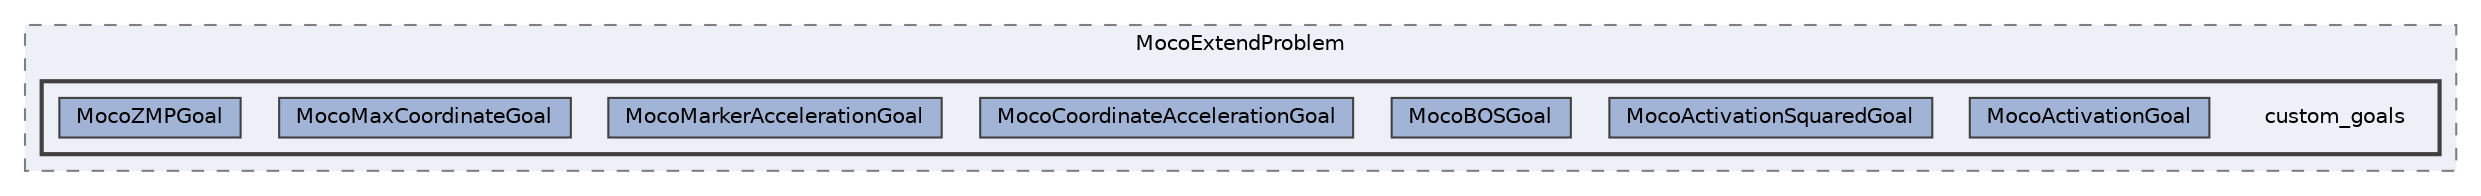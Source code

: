 digraph "C:/dev/MocoExtendProblem/custom_goals"
{
 // LATEX_PDF_SIZE
  bgcolor="transparent";
  edge [fontname=Helvetica,fontsize=10,labelfontname=Helvetica,labelfontsize=10];
  node [fontname=Helvetica,fontsize=10,shape=box,height=0.2,width=0.4];
  compound=true
  subgraph clusterdir_6935af7bd11e2863a718cd2f4e54513d {
    graph [ bgcolor="#edf0f7", pencolor="grey50", label="MocoExtendProblem", fontname=Helvetica,fontsize=10 style="filled,dashed", URL="dir_6935af7bd11e2863a718cd2f4e54513d.html",tooltip=""]
  subgraph clusterdir_d53e5ab7147020051365374404e3c758 {
    graph [ bgcolor="#edf0f7", pencolor="grey25", label="", fontname=Helvetica,fontsize=10 style="filled,bold", URL="dir_d53e5ab7147020051365374404e3c758.html",tooltip=""]
    dir_d53e5ab7147020051365374404e3c758 [shape=plaintext, label="custom_goals"];
  dir_4cc60eeb3e1a238238f0ff3b6a8ee7bf [label="MocoActivationGoal", fillcolor="#a2b4d6", color="grey25", style="filled", URL="dir_4cc60eeb3e1a238238f0ff3b6a8ee7bf.html",tooltip=""];
  dir_344dd1c79d73f13b64ad8c8aa183abde [label="MocoActivationSquaredGoal", fillcolor="#a2b4d6", color="grey25", style="filled", URL="dir_344dd1c79d73f13b64ad8c8aa183abde.html",tooltip=""];
  dir_febd426dc9fc83b96376e90a2e083a95 [label="MocoBOSGoal", fillcolor="#a2b4d6", color="grey25", style="filled", URL="dir_febd426dc9fc83b96376e90a2e083a95.html",tooltip=""];
  dir_63d674a975727ad478a1a2885a8109c1 [label="MocoCoordinateAccelerationGoal", fillcolor="#a2b4d6", color="grey25", style="filled", URL="dir_63d674a975727ad478a1a2885a8109c1.html",tooltip=""];
  dir_8d902acd3ba32edd22da69fd1608dd3e [label="MocoMarkerAccelerationGoal", fillcolor="#a2b4d6", color="grey25", style="filled", URL="dir_8d902acd3ba32edd22da69fd1608dd3e.html",tooltip=""];
  dir_aebf103b158862e922671eeb66c9b5ce [label="MocoMaxCoordinateGoal", fillcolor="#a2b4d6", color="grey25", style="filled", URL="dir_aebf103b158862e922671eeb66c9b5ce.html",tooltip=""];
  dir_f846a7baa9afdde6093f942bd5a6644c [label="MocoZMPGoal", fillcolor="#a2b4d6", color="grey25", style="filled", URL="dir_f846a7baa9afdde6093f942bd5a6644c.html",tooltip=""];
  }
  }
}
